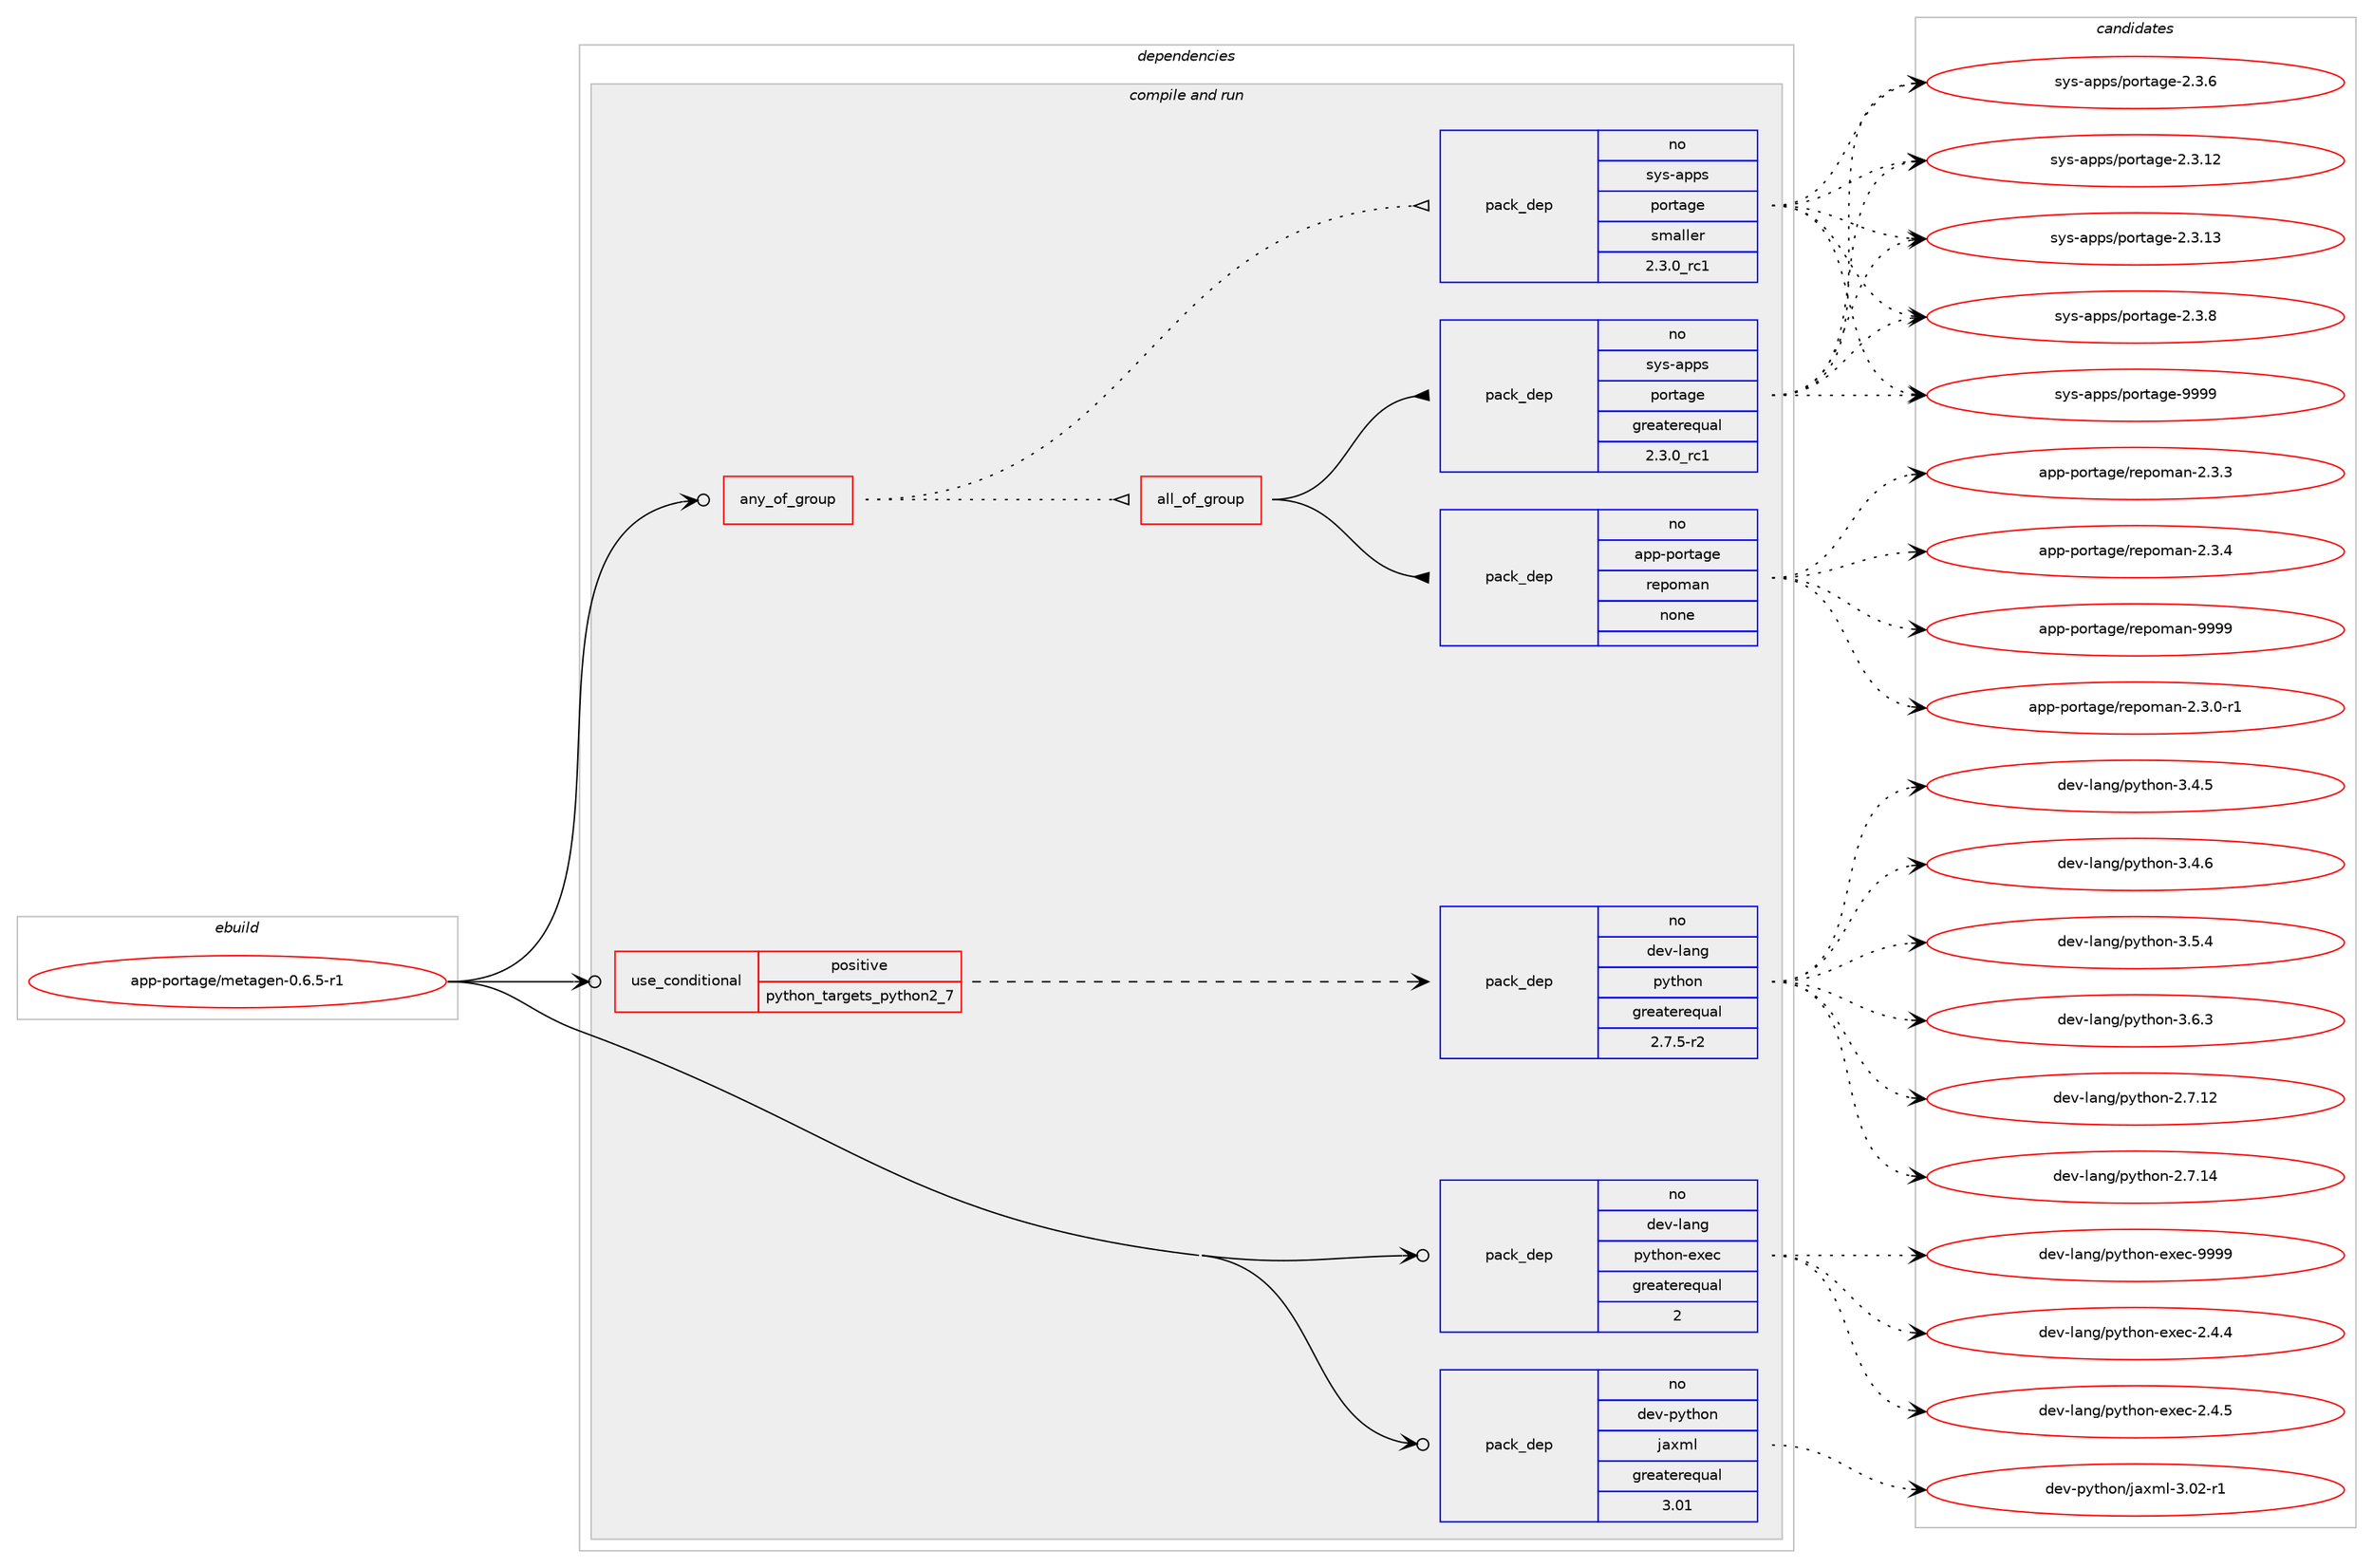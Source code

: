 digraph prolog {

# *************
# Graph options
# *************

newrank=true;
concentrate=true;
compound=true;
graph [rankdir=LR,fontname=Helvetica,fontsize=10,ranksep=1.5];#, ranksep=2.5, nodesep=0.2];
edge  [arrowhead=vee];
node  [fontname=Helvetica,fontsize=10];

# **********
# The ebuild
# **********

subgraph cluster_leftcol {
color=gray;
rank=same;
label=<<i>ebuild</i>>;
id [label="app-portage/metagen-0.6.5-r1", color=red, width=4, href="../app-portage/metagen-0.6.5-r1.svg"];
}

# ****************
# The dependencies
# ****************

subgraph cluster_midcol {
color=gray;
label=<<i>dependencies</i>>;
subgraph cluster_compile {
fillcolor="#eeeeee";
style=filled;
label=<<i>compile</i>>;
}
subgraph cluster_compileandrun {
fillcolor="#eeeeee";
style=filled;
label=<<i>compile and run</i>>;
subgraph any955 {
dependency54448 [label=<<TABLE BORDER="0" CELLBORDER="1" CELLSPACING="0" CELLPADDING="4"><TR><TD CELLPADDING="10">any_of_group</TD></TR></TABLE>>, shape=none, color=red];subgraph all25 {
dependency54449 [label=<<TABLE BORDER="0" CELLBORDER="1" CELLSPACING="0" CELLPADDING="4"><TR><TD CELLPADDING="10">all_of_group</TD></TR></TABLE>>, shape=none, color=red];subgraph pack39380 {
dependency54450 [label=<<TABLE BORDER="0" CELLBORDER="1" CELLSPACING="0" CELLPADDING="4" WIDTH="220"><TR><TD ROWSPAN="6" CELLPADDING="30">pack_dep</TD></TR><TR><TD WIDTH="110">no</TD></TR><TR><TD>sys-apps</TD></TR><TR><TD>portage</TD></TR><TR><TD>greaterequal</TD></TR><TR><TD>2.3.0_rc1</TD></TR></TABLE>>, shape=none, color=blue];
}
dependency54449:e -> dependency54450:w [weight=20,style="solid",arrowhead="inv"];
subgraph pack39381 {
dependency54451 [label=<<TABLE BORDER="0" CELLBORDER="1" CELLSPACING="0" CELLPADDING="4" WIDTH="220"><TR><TD ROWSPAN="6" CELLPADDING="30">pack_dep</TD></TR><TR><TD WIDTH="110">no</TD></TR><TR><TD>app-portage</TD></TR><TR><TD>repoman</TD></TR><TR><TD>none</TD></TR><TR><TD></TD></TR></TABLE>>, shape=none, color=blue];
}
dependency54449:e -> dependency54451:w [weight=20,style="solid",arrowhead="inv"];
}
dependency54448:e -> dependency54449:w [weight=20,style="dotted",arrowhead="oinv"];
subgraph pack39382 {
dependency54452 [label=<<TABLE BORDER="0" CELLBORDER="1" CELLSPACING="0" CELLPADDING="4" WIDTH="220"><TR><TD ROWSPAN="6" CELLPADDING="30">pack_dep</TD></TR><TR><TD WIDTH="110">no</TD></TR><TR><TD>sys-apps</TD></TR><TR><TD>portage</TD></TR><TR><TD>smaller</TD></TR><TR><TD>2.3.0_rc1</TD></TR></TABLE>>, shape=none, color=blue];
}
dependency54448:e -> dependency54452:w [weight=20,style="dotted",arrowhead="oinv"];
}
id:e -> dependency54448:w [weight=20,style="solid",arrowhead="odotvee"];
subgraph cond14091 {
dependency54453 [label=<<TABLE BORDER="0" CELLBORDER="1" CELLSPACING="0" CELLPADDING="4"><TR><TD ROWSPAN="3" CELLPADDING="10">use_conditional</TD></TR><TR><TD>positive</TD></TR><TR><TD>python_targets_python2_7</TD></TR></TABLE>>, shape=none, color=red];
subgraph pack39383 {
dependency54454 [label=<<TABLE BORDER="0" CELLBORDER="1" CELLSPACING="0" CELLPADDING="4" WIDTH="220"><TR><TD ROWSPAN="6" CELLPADDING="30">pack_dep</TD></TR><TR><TD WIDTH="110">no</TD></TR><TR><TD>dev-lang</TD></TR><TR><TD>python</TD></TR><TR><TD>greaterequal</TD></TR><TR><TD>2.7.5-r2</TD></TR></TABLE>>, shape=none, color=blue];
}
dependency54453:e -> dependency54454:w [weight=20,style="dashed",arrowhead="vee"];
}
id:e -> dependency54453:w [weight=20,style="solid",arrowhead="odotvee"];
subgraph pack39384 {
dependency54455 [label=<<TABLE BORDER="0" CELLBORDER="1" CELLSPACING="0" CELLPADDING="4" WIDTH="220"><TR><TD ROWSPAN="6" CELLPADDING="30">pack_dep</TD></TR><TR><TD WIDTH="110">no</TD></TR><TR><TD>dev-lang</TD></TR><TR><TD>python-exec</TD></TR><TR><TD>greaterequal</TD></TR><TR><TD>2</TD></TR></TABLE>>, shape=none, color=blue];
}
id:e -> dependency54455:w [weight=20,style="solid",arrowhead="odotvee"];
subgraph pack39385 {
dependency54456 [label=<<TABLE BORDER="0" CELLBORDER="1" CELLSPACING="0" CELLPADDING="4" WIDTH="220"><TR><TD ROWSPAN="6" CELLPADDING="30">pack_dep</TD></TR><TR><TD WIDTH="110">no</TD></TR><TR><TD>dev-python</TD></TR><TR><TD>jaxml</TD></TR><TR><TD>greaterequal</TD></TR><TR><TD>3.01</TD></TR></TABLE>>, shape=none, color=blue];
}
id:e -> dependency54456:w [weight=20,style="solid",arrowhead="odotvee"];
}
subgraph cluster_run {
fillcolor="#eeeeee";
style=filled;
label=<<i>run</i>>;
}
}

# **************
# The candidates
# **************

subgraph cluster_choices {
rank=same;
color=gray;
label=<<i>candidates</i>>;

subgraph choice39380 {
color=black;
nodesep=1;
choice1151211154597112112115471121111141169710310145504651464950 [label="sys-apps/portage-2.3.12", color=red, width=4,href="../sys-apps/portage-2.3.12.svg"];
choice1151211154597112112115471121111141169710310145504651464951 [label="sys-apps/portage-2.3.13", color=red, width=4,href="../sys-apps/portage-2.3.13.svg"];
choice11512111545971121121154711211111411697103101455046514654 [label="sys-apps/portage-2.3.6", color=red, width=4,href="../sys-apps/portage-2.3.6.svg"];
choice11512111545971121121154711211111411697103101455046514656 [label="sys-apps/portage-2.3.8", color=red, width=4,href="../sys-apps/portage-2.3.8.svg"];
choice115121115459711211211547112111114116971031014557575757 [label="sys-apps/portage-9999", color=red, width=4,href="../sys-apps/portage-9999.svg"];
dependency54450:e -> choice1151211154597112112115471121111141169710310145504651464950:w [style=dotted,weight="100"];
dependency54450:e -> choice1151211154597112112115471121111141169710310145504651464951:w [style=dotted,weight="100"];
dependency54450:e -> choice11512111545971121121154711211111411697103101455046514654:w [style=dotted,weight="100"];
dependency54450:e -> choice11512111545971121121154711211111411697103101455046514656:w [style=dotted,weight="100"];
dependency54450:e -> choice115121115459711211211547112111114116971031014557575757:w [style=dotted,weight="100"];
}
subgraph choice39381 {
color=black;
nodesep=1;
choice97112112451121111141169710310147114101112111109971104550465146484511449 [label="app-portage/repoman-2.3.0-r1", color=red, width=4,href="../app-portage/repoman-2.3.0-r1.svg"];
choice9711211245112111114116971031014711410111211110997110455046514651 [label="app-portage/repoman-2.3.3", color=red, width=4,href="../app-portage/repoman-2.3.3.svg"];
choice9711211245112111114116971031014711410111211110997110455046514652 [label="app-portage/repoman-2.3.4", color=red, width=4,href="../app-portage/repoman-2.3.4.svg"];
choice97112112451121111141169710310147114101112111109971104557575757 [label="app-portage/repoman-9999", color=red, width=4,href="../app-portage/repoman-9999.svg"];
dependency54451:e -> choice97112112451121111141169710310147114101112111109971104550465146484511449:w [style=dotted,weight="100"];
dependency54451:e -> choice9711211245112111114116971031014711410111211110997110455046514651:w [style=dotted,weight="100"];
dependency54451:e -> choice9711211245112111114116971031014711410111211110997110455046514652:w [style=dotted,weight="100"];
dependency54451:e -> choice97112112451121111141169710310147114101112111109971104557575757:w [style=dotted,weight="100"];
}
subgraph choice39382 {
color=black;
nodesep=1;
choice1151211154597112112115471121111141169710310145504651464950 [label="sys-apps/portage-2.3.12", color=red, width=4,href="../sys-apps/portage-2.3.12.svg"];
choice1151211154597112112115471121111141169710310145504651464951 [label="sys-apps/portage-2.3.13", color=red, width=4,href="../sys-apps/portage-2.3.13.svg"];
choice11512111545971121121154711211111411697103101455046514654 [label="sys-apps/portage-2.3.6", color=red, width=4,href="../sys-apps/portage-2.3.6.svg"];
choice11512111545971121121154711211111411697103101455046514656 [label="sys-apps/portage-2.3.8", color=red, width=4,href="../sys-apps/portage-2.3.8.svg"];
choice115121115459711211211547112111114116971031014557575757 [label="sys-apps/portage-9999", color=red, width=4,href="../sys-apps/portage-9999.svg"];
dependency54452:e -> choice1151211154597112112115471121111141169710310145504651464950:w [style=dotted,weight="100"];
dependency54452:e -> choice1151211154597112112115471121111141169710310145504651464951:w [style=dotted,weight="100"];
dependency54452:e -> choice11512111545971121121154711211111411697103101455046514654:w [style=dotted,weight="100"];
dependency54452:e -> choice11512111545971121121154711211111411697103101455046514656:w [style=dotted,weight="100"];
dependency54452:e -> choice115121115459711211211547112111114116971031014557575757:w [style=dotted,weight="100"];
}
subgraph choice39383 {
color=black;
nodesep=1;
choice10010111845108971101034711212111610411111045504655464950 [label="dev-lang/python-2.7.12", color=red, width=4,href="../dev-lang/python-2.7.12.svg"];
choice10010111845108971101034711212111610411111045504655464952 [label="dev-lang/python-2.7.14", color=red, width=4,href="../dev-lang/python-2.7.14.svg"];
choice100101118451089711010347112121116104111110455146524653 [label="dev-lang/python-3.4.5", color=red, width=4,href="../dev-lang/python-3.4.5.svg"];
choice100101118451089711010347112121116104111110455146524654 [label="dev-lang/python-3.4.6", color=red, width=4,href="../dev-lang/python-3.4.6.svg"];
choice100101118451089711010347112121116104111110455146534652 [label="dev-lang/python-3.5.4", color=red, width=4,href="../dev-lang/python-3.5.4.svg"];
choice100101118451089711010347112121116104111110455146544651 [label="dev-lang/python-3.6.3", color=red, width=4,href="../dev-lang/python-3.6.3.svg"];
dependency54454:e -> choice10010111845108971101034711212111610411111045504655464950:w [style=dotted,weight="100"];
dependency54454:e -> choice10010111845108971101034711212111610411111045504655464952:w [style=dotted,weight="100"];
dependency54454:e -> choice100101118451089711010347112121116104111110455146524653:w [style=dotted,weight="100"];
dependency54454:e -> choice100101118451089711010347112121116104111110455146524654:w [style=dotted,weight="100"];
dependency54454:e -> choice100101118451089711010347112121116104111110455146534652:w [style=dotted,weight="100"];
dependency54454:e -> choice100101118451089711010347112121116104111110455146544651:w [style=dotted,weight="100"];
}
subgraph choice39384 {
color=black;
nodesep=1;
choice1001011184510897110103471121211161041111104510112010199455046524652 [label="dev-lang/python-exec-2.4.4", color=red, width=4,href="../dev-lang/python-exec-2.4.4.svg"];
choice1001011184510897110103471121211161041111104510112010199455046524653 [label="dev-lang/python-exec-2.4.5", color=red, width=4,href="../dev-lang/python-exec-2.4.5.svg"];
choice10010111845108971101034711212111610411111045101120101994557575757 [label="dev-lang/python-exec-9999", color=red, width=4,href="../dev-lang/python-exec-9999.svg"];
dependency54455:e -> choice1001011184510897110103471121211161041111104510112010199455046524652:w [style=dotted,weight="100"];
dependency54455:e -> choice1001011184510897110103471121211161041111104510112010199455046524653:w [style=dotted,weight="100"];
dependency54455:e -> choice10010111845108971101034711212111610411111045101120101994557575757:w [style=dotted,weight="100"];
}
subgraph choice39385 {
color=black;
nodesep=1;
choice10010111845112121116104111110471069712010910845514648504511449 [label="dev-python/jaxml-3.02-r1", color=red, width=4,href="../dev-python/jaxml-3.02-r1.svg"];
dependency54456:e -> choice10010111845112121116104111110471069712010910845514648504511449:w [style=dotted,weight="100"];
}
}

}
